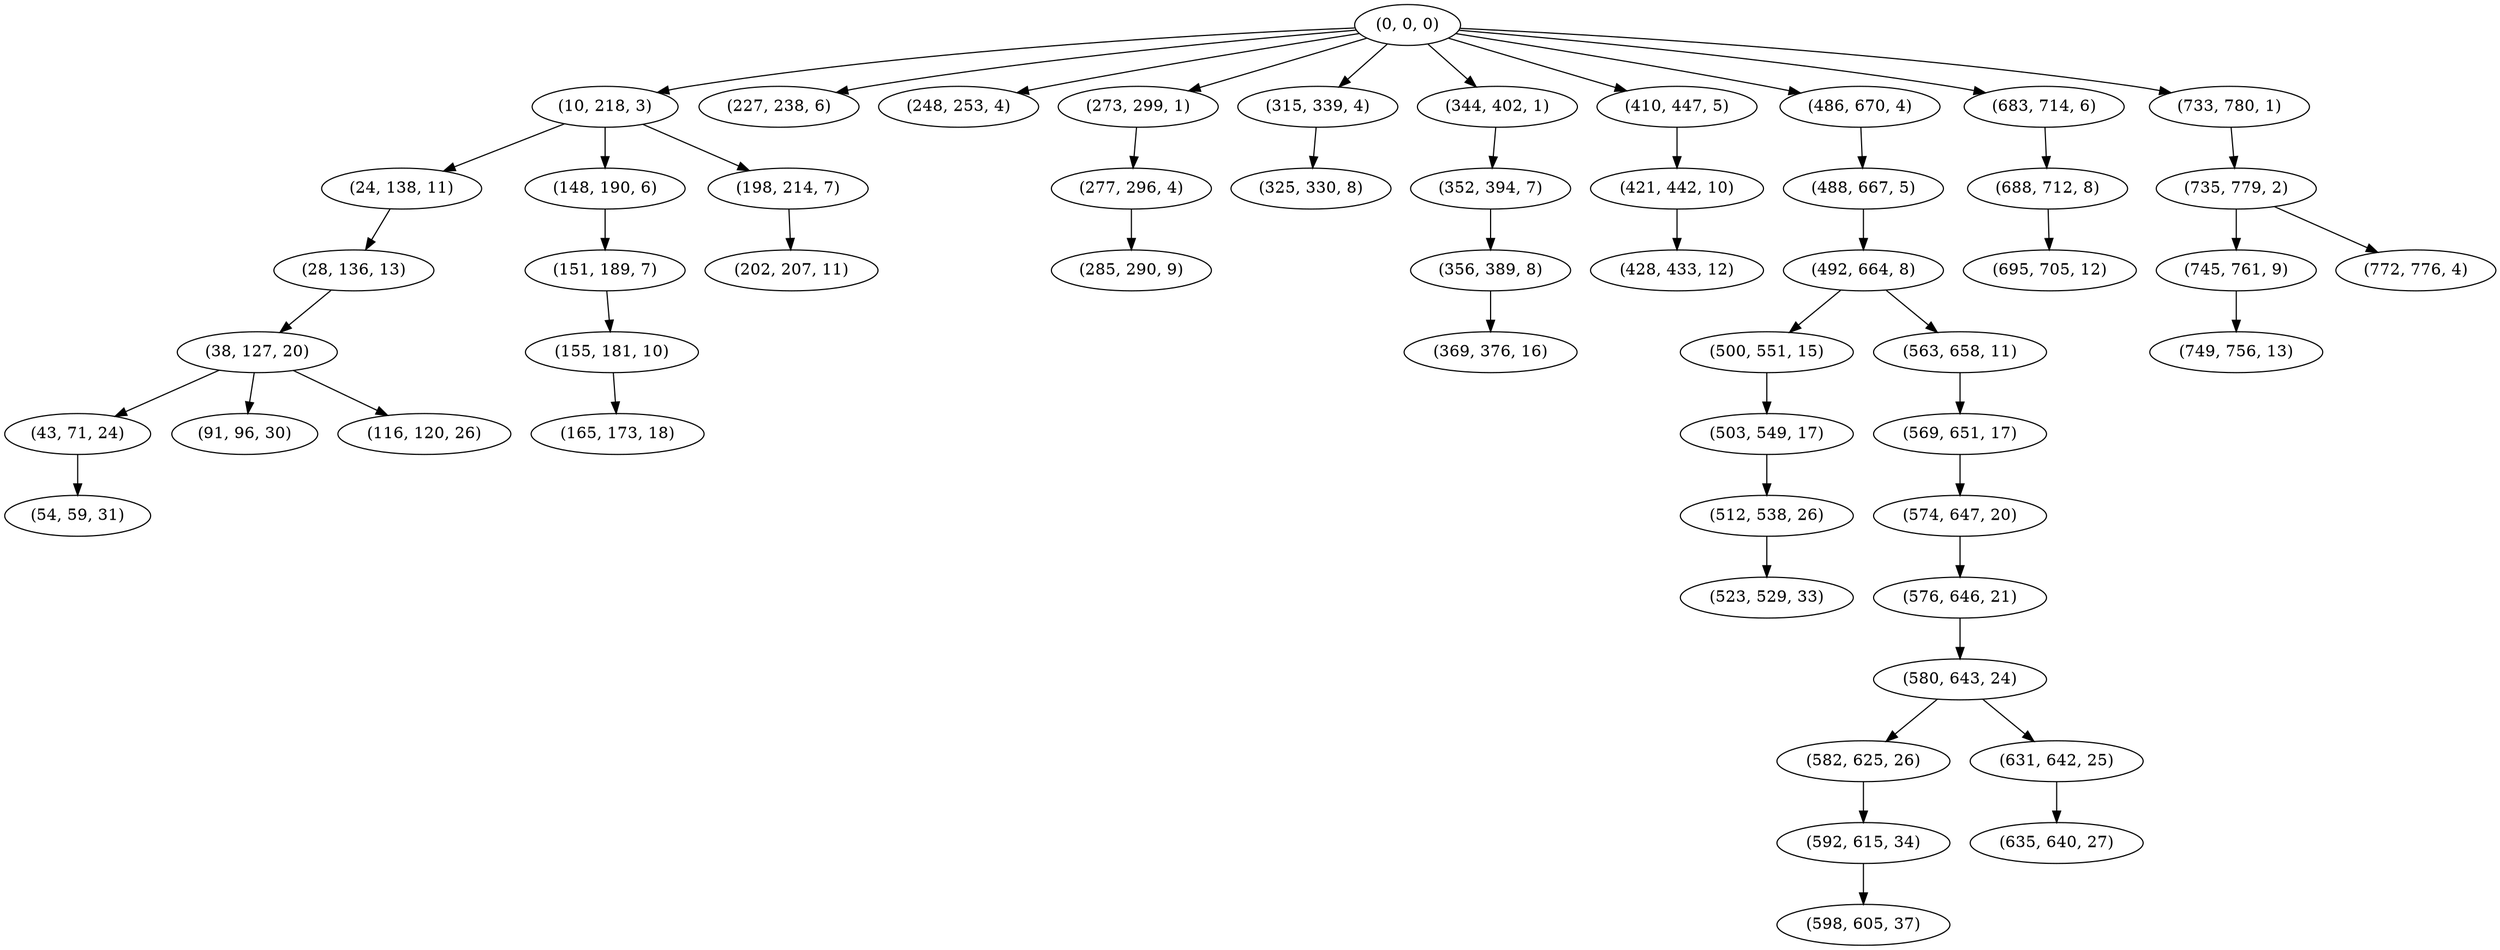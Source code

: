 digraph tree {
    "(0, 0, 0)";
    "(10, 218, 3)";
    "(24, 138, 11)";
    "(28, 136, 13)";
    "(38, 127, 20)";
    "(43, 71, 24)";
    "(54, 59, 31)";
    "(91, 96, 30)";
    "(116, 120, 26)";
    "(148, 190, 6)";
    "(151, 189, 7)";
    "(155, 181, 10)";
    "(165, 173, 18)";
    "(198, 214, 7)";
    "(202, 207, 11)";
    "(227, 238, 6)";
    "(248, 253, 4)";
    "(273, 299, 1)";
    "(277, 296, 4)";
    "(285, 290, 9)";
    "(315, 339, 4)";
    "(325, 330, 8)";
    "(344, 402, 1)";
    "(352, 394, 7)";
    "(356, 389, 8)";
    "(369, 376, 16)";
    "(410, 447, 5)";
    "(421, 442, 10)";
    "(428, 433, 12)";
    "(486, 670, 4)";
    "(488, 667, 5)";
    "(492, 664, 8)";
    "(500, 551, 15)";
    "(503, 549, 17)";
    "(512, 538, 26)";
    "(523, 529, 33)";
    "(563, 658, 11)";
    "(569, 651, 17)";
    "(574, 647, 20)";
    "(576, 646, 21)";
    "(580, 643, 24)";
    "(582, 625, 26)";
    "(592, 615, 34)";
    "(598, 605, 37)";
    "(631, 642, 25)";
    "(635, 640, 27)";
    "(683, 714, 6)";
    "(688, 712, 8)";
    "(695, 705, 12)";
    "(733, 780, 1)";
    "(735, 779, 2)";
    "(745, 761, 9)";
    "(749, 756, 13)";
    "(772, 776, 4)";
    "(0, 0, 0)" -> "(10, 218, 3)";
    "(0, 0, 0)" -> "(227, 238, 6)";
    "(0, 0, 0)" -> "(248, 253, 4)";
    "(0, 0, 0)" -> "(273, 299, 1)";
    "(0, 0, 0)" -> "(315, 339, 4)";
    "(0, 0, 0)" -> "(344, 402, 1)";
    "(0, 0, 0)" -> "(410, 447, 5)";
    "(0, 0, 0)" -> "(486, 670, 4)";
    "(0, 0, 0)" -> "(683, 714, 6)";
    "(0, 0, 0)" -> "(733, 780, 1)";
    "(10, 218, 3)" -> "(24, 138, 11)";
    "(10, 218, 3)" -> "(148, 190, 6)";
    "(10, 218, 3)" -> "(198, 214, 7)";
    "(24, 138, 11)" -> "(28, 136, 13)";
    "(28, 136, 13)" -> "(38, 127, 20)";
    "(38, 127, 20)" -> "(43, 71, 24)";
    "(38, 127, 20)" -> "(91, 96, 30)";
    "(38, 127, 20)" -> "(116, 120, 26)";
    "(43, 71, 24)" -> "(54, 59, 31)";
    "(148, 190, 6)" -> "(151, 189, 7)";
    "(151, 189, 7)" -> "(155, 181, 10)";
    "(155, 181, 10)" -> "(165, 173, 18)";
    "(198, 214, 7)" -> "(202, 207, 11)";
    "(273, 299, 1)" -> "(277, 296, 4)";
    "(277, 296, 4)" -> "(285, 290, 9)";
    "(315, 339, 4)" -> "(325, 330, 8)";
    "(344, 402, 1)" -> "(352, 394, 7)";
    "(352, 394, 7)" -> "(356, 389, 8)";
    "(356, 389, 8)" -> "(369, 376, 16)";
    "(410, 447, 5)" -> "(421, 442, 10)";
    "(421, 442, 10)" -> "(428, 433, 12)";
    "(486, 670, 4)" -> "(488, 667, 5)";
    "(488, 667, 5)" -> "(492, 664, 8)";
    "(492, 664, 8)" -> "(500, 551, 15)";
    "(492, 664, 8)" -> "(563, 658, 11)";
    "(500, 551, 15)" -> "(503, 549, 17)";
    "(503, 549, 17)" -> "(512, 538, 26)";
    "(512, 538, 26)" -> "(523, 529, 33)";
    "(563, 658, 11)" -> "(569, 651, 17)";
    "(569, 651, 17)" -> "(574, 647, 20)";
    "(574, 647, 20)" -> "(576, 646, 21)";
    "(576, 646, 21)" -> "(580, 643, 24)";
    "(580, 643, 24)" -> "(582, 625, 26)";
    "(580, 643, 24)" -> "(631, 642, 25)";
    "(582, 625, 26)" -> "(592, 615, 34)";
    "(592, 615, 34)" -> "(598, 605, 37)";
    "(631, 642, 25)" -> "(635, 640, 27)";
    "(683, 714, 6)" -> "(688, 712, 8)";
    "(688, 712, 8)" -> "(695, 705, 12)";
    "(733, 780, 1)" -> "(735, 779, 2)";
    "(735, 779, 2)" -> "(745, 761, 9)";
    "(735, 779, 2)" -> "(772, 776, 4)";
    "(745, 761, 9)" -> "(749, 756, 13)";
}
